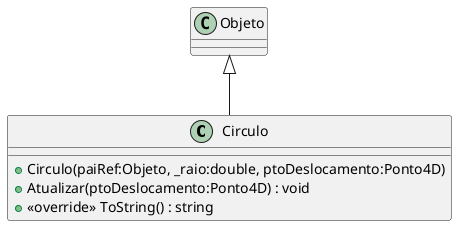 @startuml
class Circulo {
    + Circulo(paiRef:Objeto, _raio:double, ptoDeslocamento:Ponto4D)
    + Atualizar(ptoDeslocamento:Ponto4D) : void
    + <<override>> ToString() : string
}
Objeto <|-- Circulo
@enduml
